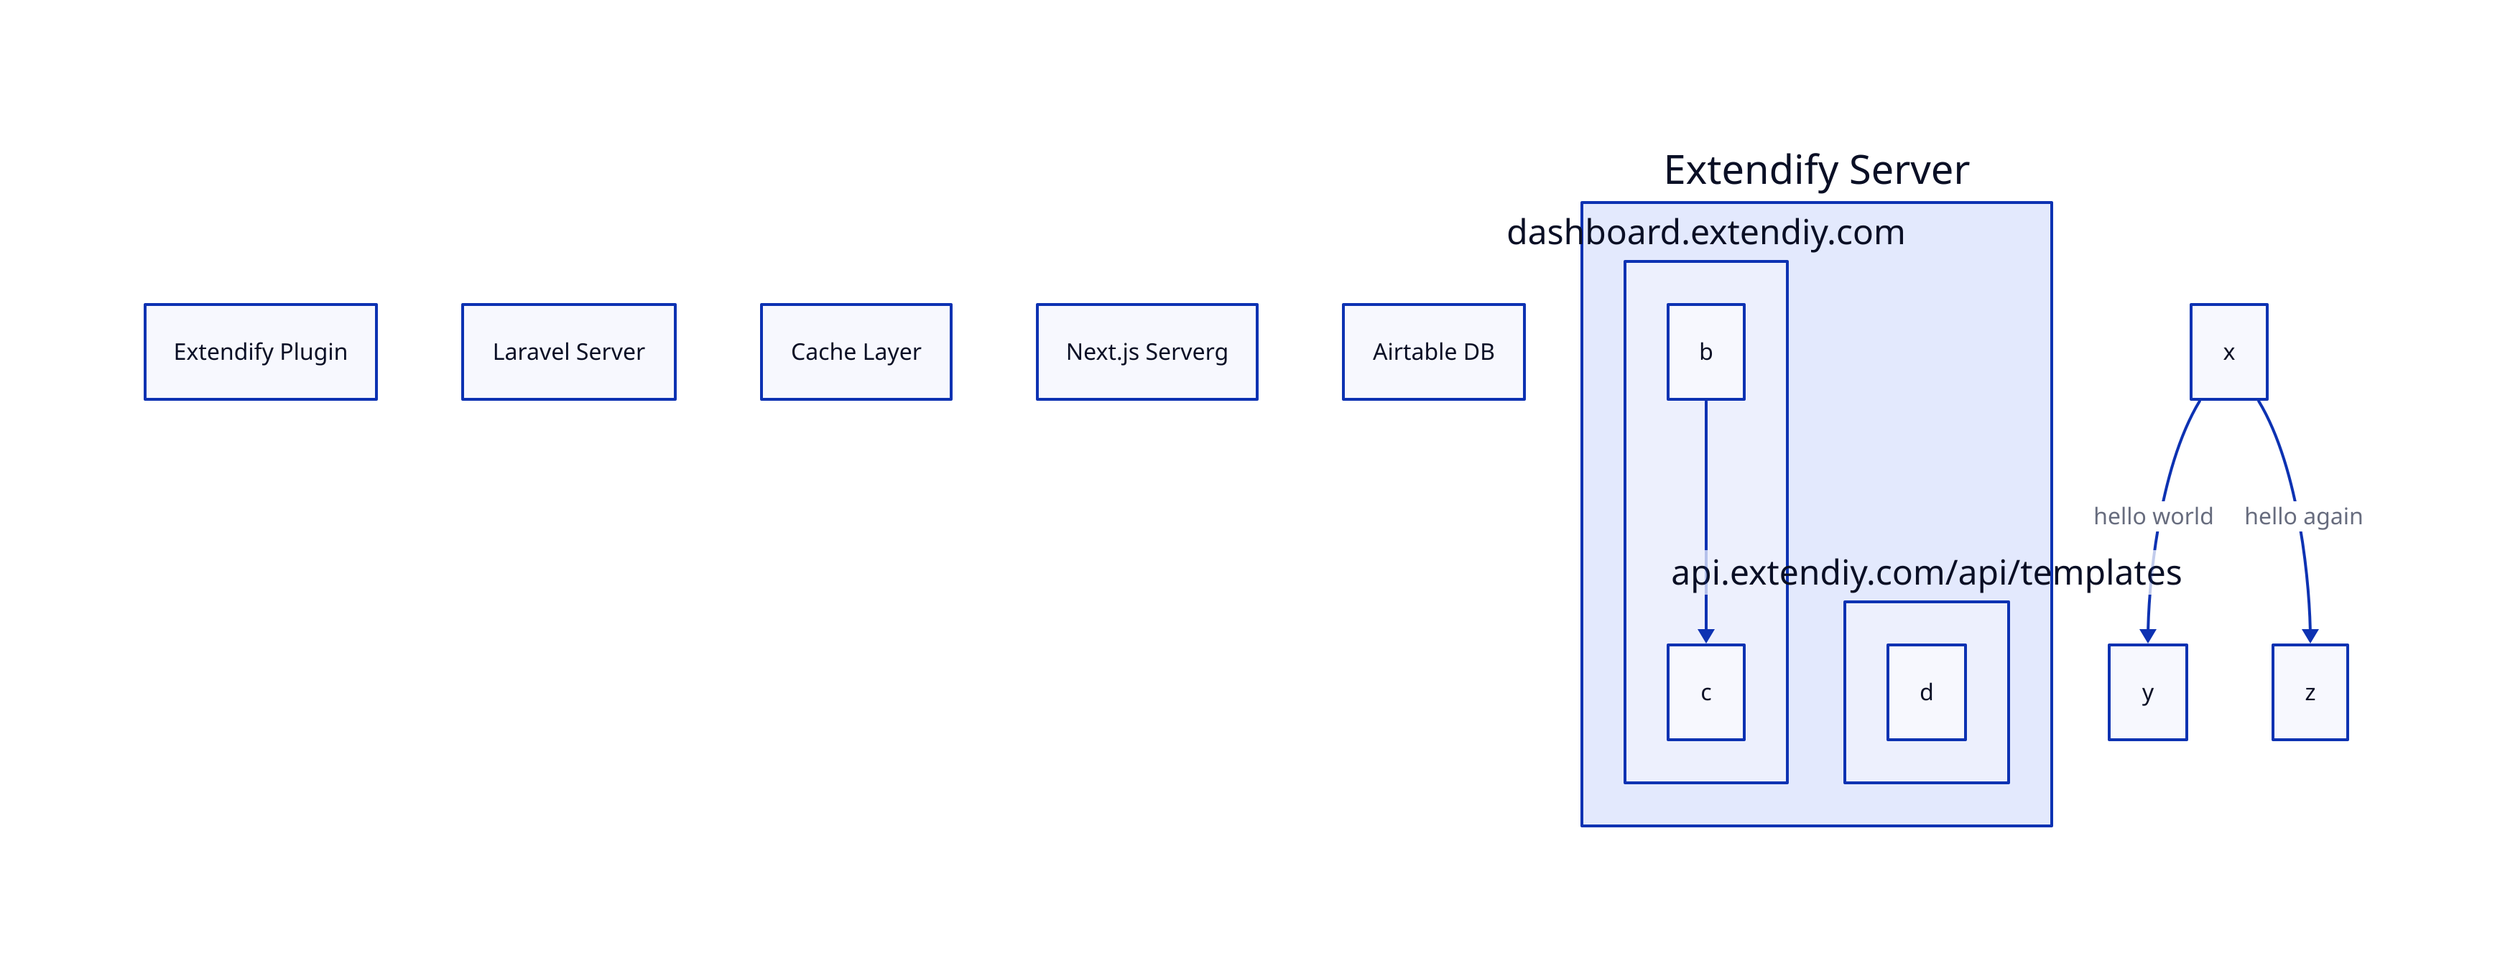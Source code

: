 a: Extendify Plugin
b: Laravel Server
c: Cache Layer
d: Next.js Serverg
e: Airtable DB

extendifyServer: Extendify Server {
  dashboardServer: dashboard.extendiy.com {
    b -> c
  }

  apiServer: api.extendiy.com/api/templates {
    d
  }
}

x -> y: hello world
x -> z: hello again
